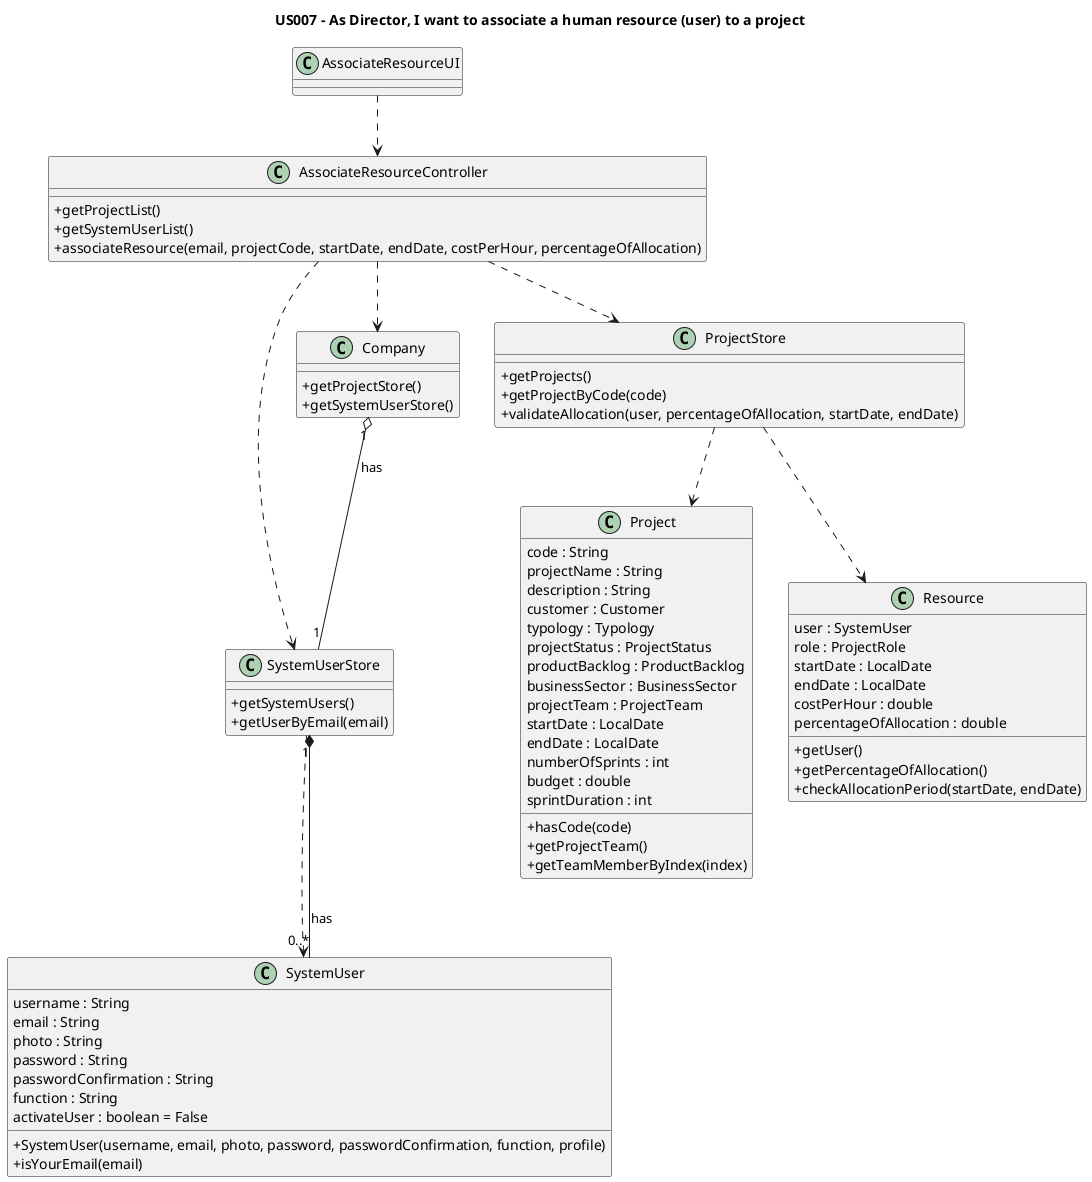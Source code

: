 @startuml
'https://plantuml.com/class-diagram

'hide circle
skinparam classAttributeIconSize 0

title US007 - As Director, I want to associate a human resource (user) to a project

class AssociateResourceUI {

}

class AssociateResourceController {
    +getProjectList()
    +getSystemUserList()
    +associateResource(email, projectCode, startDate, endDate, costPerHour, percentageOfAllocation)
}

class Company {
    +getProjectStore()
    +getSystemUserStore()
}

class ProjectStore {
+getProjects()
+getProjectByCode(code)
+validateAllocation(user, percentageOfAllocation, startDate, endDate)
}

class Project {
code : String
projectName : String
description : String
customer : Customer
typology : Typology
projectStatus : ProjectStatus
productBacklog : ProductBacklog
businessSector : BusinessSector
projectTeam : ProjectTeam
startDate : LocalDate
endDate : LocalDate
numberOfSprints : int
budget : double
sprintDuration : int
+hasCode(code)
+getProjectTeam()
+getTeamMemberByIndex(index)
}

class SystemUserStore {
+getSystemUsers()
+getUserByEmail(email)
}

class SystemUser {
username : String
email : String
photo : String
password : String
passwordConfirmation : String
function : String
activateUser : boolean = False
+SystemUser(username, email, photo, password, passwordConfirmation, function, profile)
+isYourEmail(email)
}


class Resource {
user : SystemUser
role : ProjectRole
startDate : LocalDate
endDate : LocalDate
costPerHour : double
percentageOfAllocation : double
+getUser()
+getPercentageOfAllocation()
+checkAllocationPeriod(startDate, endDate)
}

AssociateResourceUI ..> AssociateResourceController

AssociateResourceController ..> Company
AssociateResourceController ..> ProjectStore
AssociateResourceController ..> SystemUserStore
SystemUserStore ..> SystemUser
ProjectStore ..> Project
ProjectStore ..> Resource


Company "1" o-- "1" SystemUserStore: has
SystemUserStore "1" *-- "0..*" SystemUser: has


@enduml
